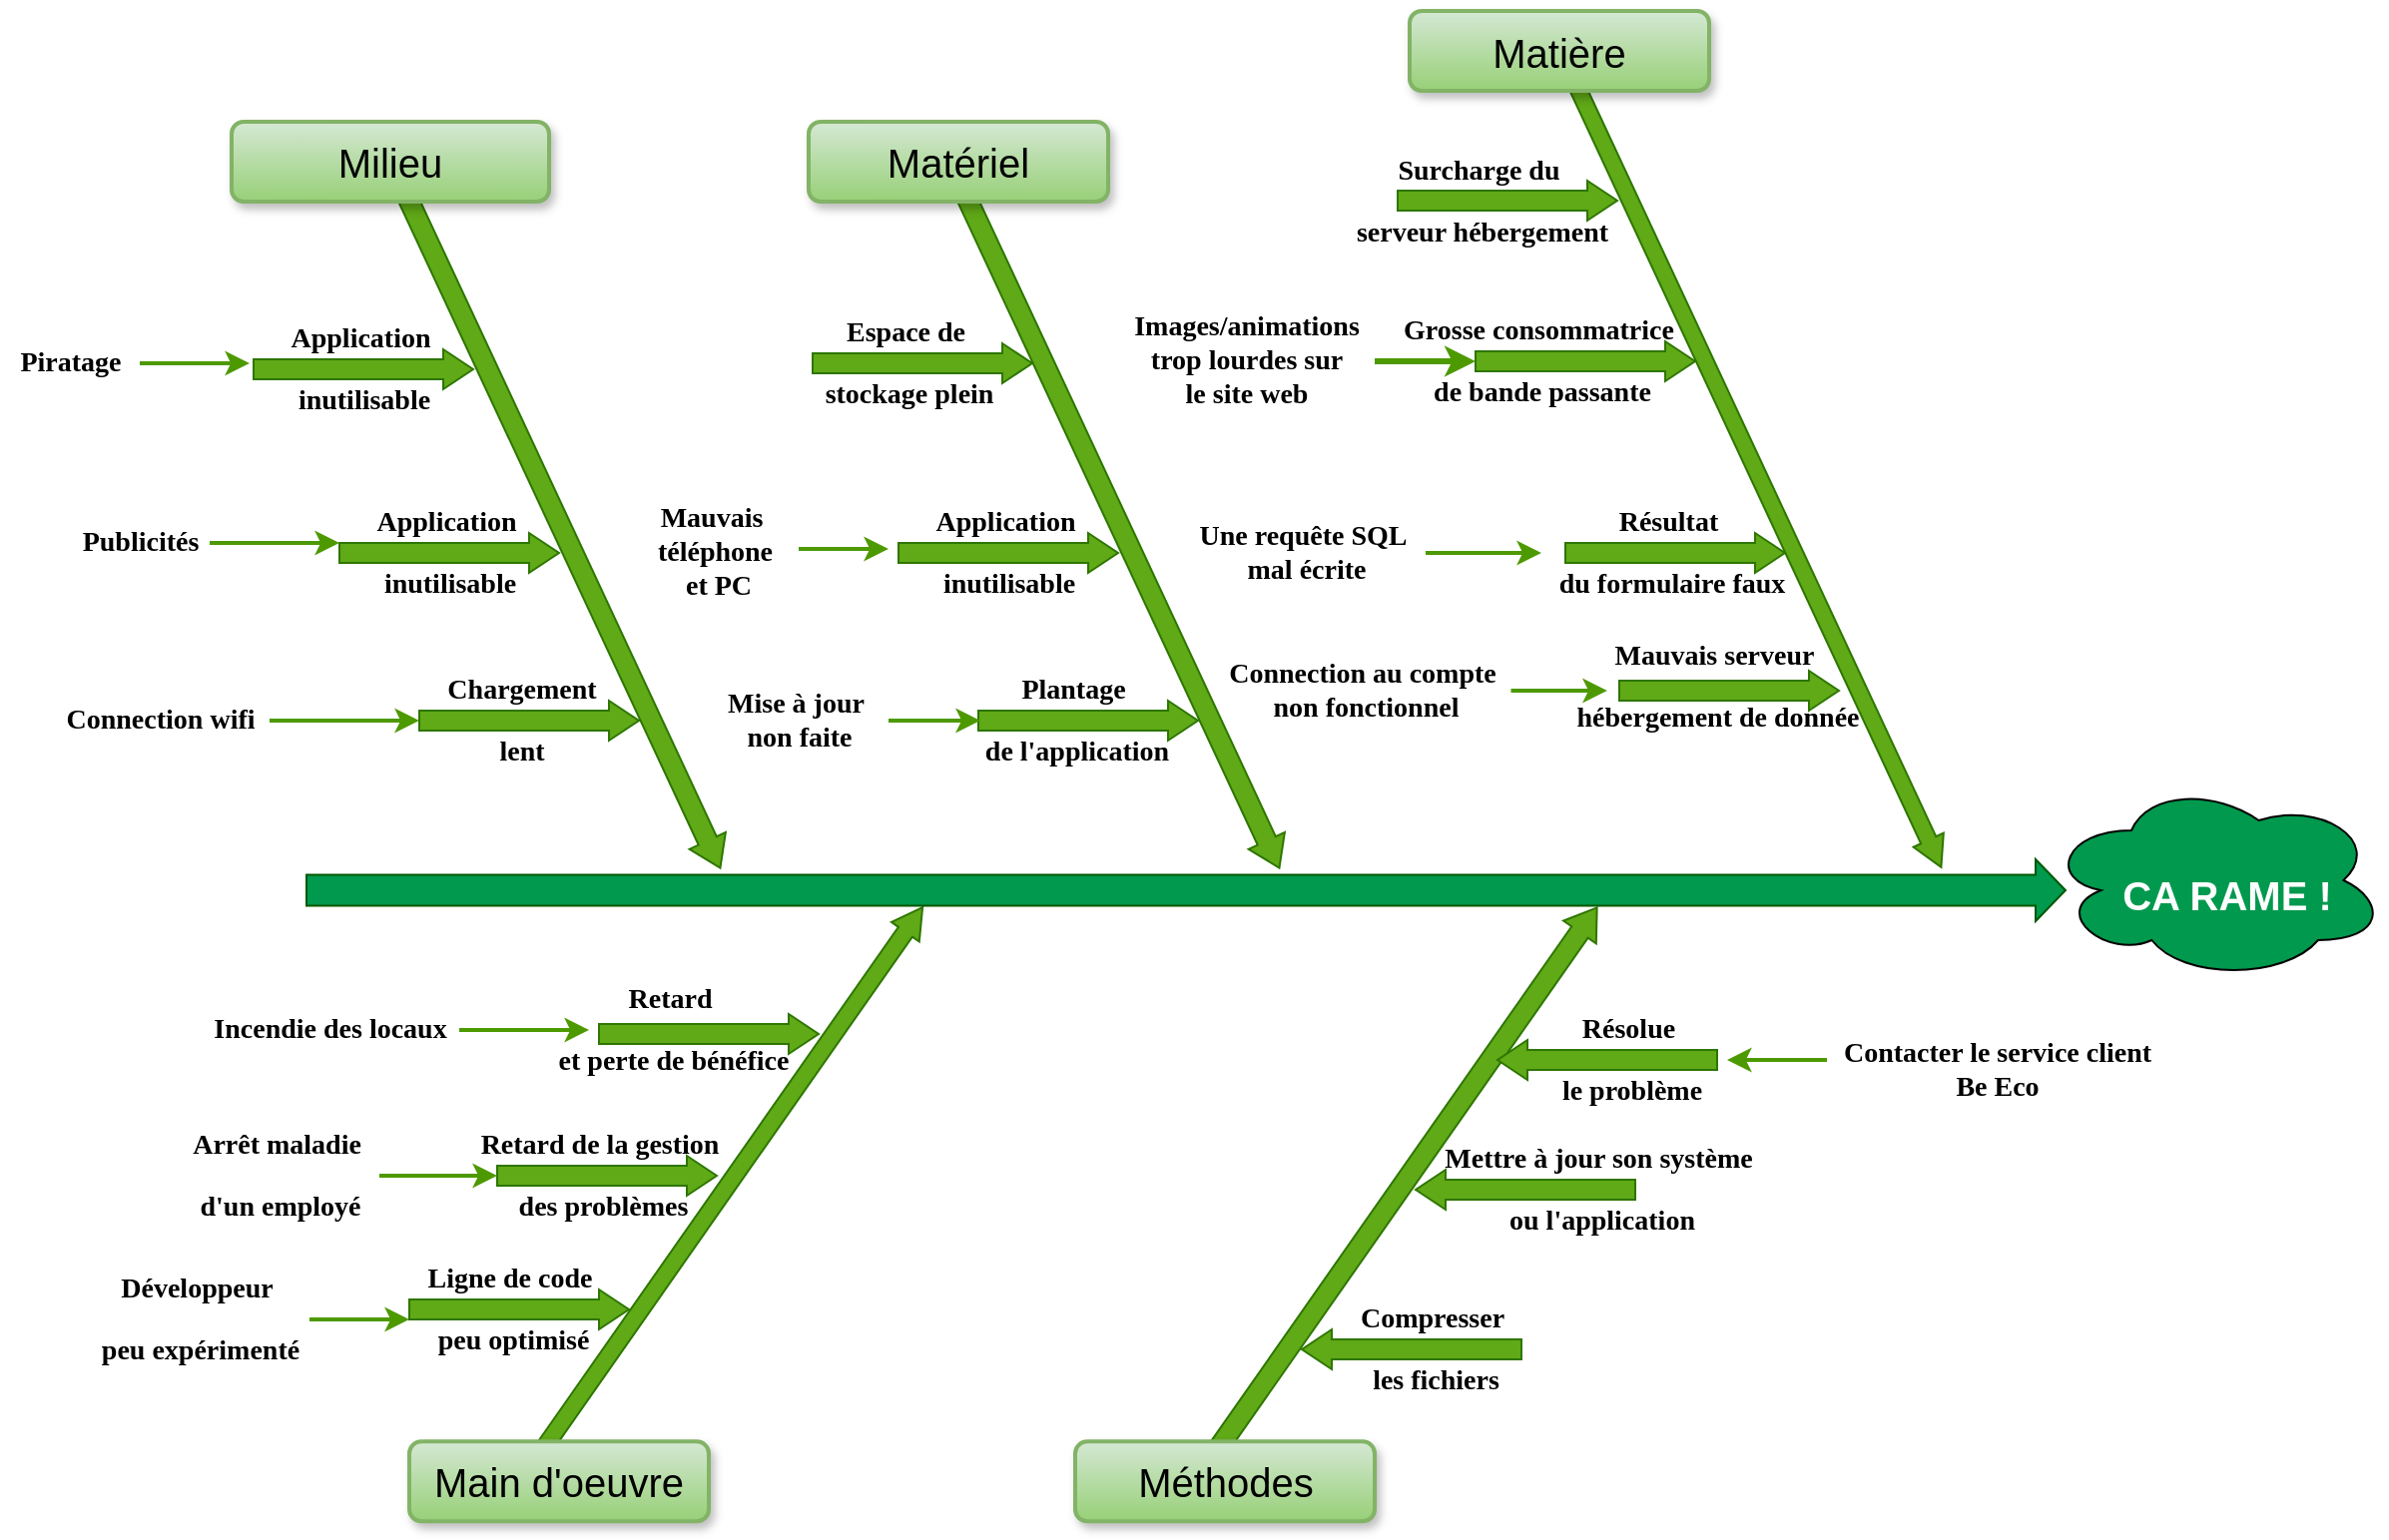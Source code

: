 <mxfile version="17.5.0" type="github">
  <diagram name="Page-1" id="b7a7eaba-c6c5-6fbe-34ae-1d3a4219ac39">
    <mxGraphModel dx="1005" dy="565" grid="1" gridSize="10" guides="1" tooltips="1" connect="1" arrows="1" fold="1" page="1" pageScale="1.5" pageWidth="1169" pageHeight="826" background="none" math="0" shadow="0">
      <root>
        <mxCell id="0" style=";html=1;" />
        <mxCell id="1" style=";html=1;" parent="0" />
        <mxCell id="yY62R9y1dSUibu5uFj24-23" value="" style="ellipse;shape=cloud;whiteSpace=wrap;html=1;shadow=0;glass=0;sketch=0;fontFamily=Times New Roman;fontSize=14;fontColor=#000000;fillColor=#00994D;" parent="1" vertex="1">
          <mxGeometry x="1160" y="570" width="170" height="100" as="geometry" />
        </mxCell>
        <mxCell id="279d4c6e8b4f5ae2-2" value="" style="html=1;shadow=0;dashed=0;align=center;verticalAlign=middle;shape=mxgraph.arrows2.arrow;dy=0.5;dx=15;direction=north;notch=0;rounded=0;strokeWidth=1;fontSize=20;rotation=35;fillColor=#60a917;fontColor=#ffffff;strokeColor=#2D7600;" parent="1" vertex="1">
          <mxGeometry x="494.2" y="603.81" width="17" height="329" as="geometry" />
        </mxCell>
        <mxCell id="279d4c6e8b4f5ae2-4" value="" style="html=1;shadow=0;dashed=0;align=center;verticalAlign=middle;shape=mxgraph.arrows2.arrow;dy=0.5;dx=15;direction=north;notch=0;rounded=0;strokeWidth=1;fontSize=20;rotation=35;fillColor=#60a917;fontColor=#ffffff;strokeColor=#2D7600;" parent="1" vertex="1">
          <mxGeometry x="827.89" y="603.14" width="20" height="338" as="geometry" />
        </mxCell>
        <mxCell id="279d4c6e8b4f5ae2-5" value="" style="html=1;shadow=0;align=center;verticalAlign=middle;shape=mxgraph.arrows2.arrow;dy=0.5;dx=15;direction=north;notch=0;rounded=0;strokeWidth=1;fontSize=20;rotation=90;fillColor=#00994D;fontColor=#ffffff;strokeColor=#005700;sketch=0;" parent="1" vertex="1">
          <mxGeometry x="713.5" y="184.5" width="31" height="881" as="geometry" />
        </mxCell>
        <mxCell id="279d4c6e8b4f5ae2-6" value="" style="html=1;shadow=0;dashed=0;align=center;verticalAlign=middle;shape=mxgraph.arrows2.arrow;dy=0.5;dx=15;direction=north;notch=0;rounded=0;strokeWidth=1;fontSize=20;rotation=155;fillColor=#60a917;fontColor=#ffffff;strokeColor=#2D7600;" parent="1" vertex="1">
          <mxGeometry x="406.47" y="256.32" width="20" height="375" as="geometry" />
        </mxCell>
        <mxCell id="279d4c6e8b4f5ae2-7" value="" style="html=1;shadow=0;dashed=0;align=center;verticalAlign=middle;shape=mxgraph.arrows2.arrow;dy=0.5;dx=15;direction=north;notch=0;rounded=0;strokeWidth=1;fontSize=20;rotation=155;fillColor=#60a917;fontColor=#ffffff;strokeColor=#2D7600;" parent="1" vertex="1">
          <mxGeometry x="686.66" y="257.15" width="20" height="374.14" as="geometry" />
        </mxCell>
        <mxCell id="279d4c6e8b4f5ae2-8" value="" style="html=1;shadow=0;dashed=0;align=center;verticalAlign=middle;shape=mxgraph.arrows2.arrow;dy=0.5;dx=15;direction=north;notch=0;rounded=0;strokeWidth=1;fontSize=20;rotation=155;fillColor=#60a917;fontColor=#ffffff;strokeColor=#2D7600;" parent="1" vertex="1">
          <mxGeometry x="1003.26" y="182.18" width="16.66" height="452.47" as="geometry" />
        </mxCell>
        <mxCell id="279d4c6e8b4f5ae2-9" value="Milieu" style="rounded=1;whiteSpace=wrap;html=1;shadow=1;strokeWidth=2;fontSize=20;fillColor=#d5e8d4;gradientColor=#97d077;strokeColor=#82b366;" parent="1" vertex="1">
          <mxGeometry x="251.0" y="240" width="159" height="40" as="geometry" />
        </mxCell>
        <mxCell id="279d4c6e8b4f5ae2-10" value="Matériel" style="rounded=1;whiteSpace=wrap;html=1;shadow=1;strokeWidth=2;fontSize=20;fillColor=#d5e8d4;gradientColor=#97d077;strokeColor=#82b366;" parent="1" vertex="1">
          <mxGeometry x="540" y="240" width="150" height="40" as="geometry" />
        </mxCell>
        <mxCell id="279d4c6e8b4f5ae2-11" value="Matière" style="rounded=1;whiteSpace=wrap;html=1;shadow=1;strokeWidth=2;fontSize=20;fillColor=#d5e8d4;gradientColor=#97d077;strokeColor=#82b366;" parent="1" vertex="1">
          <mxGeometry x="841" y="184.5" width="150" height="40" as="geometry" />
        </mxCell>
        <mxCell id="279d4c6e8b4f5ae2-12" value="Main d&#39;oeuvre" style="rounded=1;whiteSpace=wrap;html=1;shadow=1;strokeWidth=2;fontSize=20;fillColor=#d5e8d4;gradientColor=#97d077;strokeColor=#82b366;" parent="1" vertex="1">
          <mxGeometry x="340" y="901.14" width="150" height="40" as="geometry" />
        </mxCell>
        <mxCell id="279d4c6e8b4f5ae2-14" value="Méthodes" style="rounded=1;whiteSpace=wrap;html=1;shadow=1;strokeWidth=2;fontSize=20;fillColor=#d5e8d4;gradientColor=#97d077;strokeColor=#82b366;" parent="1" vertex="1">
          <mxGeometry x="673.5" y="901.14" width="150" height="40" as="geometry" />
        </mxCell>
        <mxCell id="279d4c6e8b4f5ae2-16" value="Event 1" style="html=1;shadow=0;dashed=0;align=center;verticalAlign=middle;shape=mxgraph.arrows2.arrow;dy=0.5;dx=15;direction=north;notch=0;rounded=0;strokeWidth=1;fontSize=20;rotation=90;horizontal=0;labelPosition=left;verticalLabelPosition=middle;fillColor=#60a917;fontColor=#ffffff;strokeColor=#2D7600;" parent="1" vertex="1">
          <mxGeometry x="350" y="401" width="20" height="110" as="geometry" />
        </mxCell>
        <mxCell id="279d4c6e8b4f5ae2-17" value="Event 2" style="html=1;shadow=0;dashed=0;align=center;verticalAlign=middle;shape=mxgraph.arrows2.arrow;dy=0.5;dx=15;direction=north;notch=0;rounded=0;strokeWidth=1;fontSize=20;rotation=90;horizontal=0;labelPosition=left;verticalLabelPosition=middle;fillColor=#60a917;fontColor=#ffffff;strokeColor=#2D7600;" parent="1" vertex="1">
          <mxGeometry x="630" y="401" width="20" height="110" as="geometry" />
        </mxCell>
        <mxCell id="279d4c6e8b4f5ae2-18" value="Event 3" style="html=1;shadow=0;dashed=0;align=center;verticalAlign=middle;shape=mxgraph.arrows2.arrow;dy=0.5;dx=15;direction=north;notch=0;rounded=0;strokeWidth=1;fontSize=20;rotation=90;horizontal=0;labelPosition=left;verticalLabelPosition=middle;fillColor=#60a917;fontColor=#ffffff;strokeColor=#2D7600;" parent="1" vertex="1">
          <mxGeometry x="964" y="401" width="20" height="110" as="geometry" />
        </mxCell>
        <mxCell id="279d4c6e8b4f5ae2-19" value="Event 10" style="html=1;shadow=0;dashed=0;align=center;verticalAlign=middle;shape=mxgraph.arrows2.arrow;dy=0.5;dx=15;direction=north;notch=0;rounded=0;strokeWidth=1;fontSize=20;rotation=90;horizontal=0;labelPosition=left;verticalLabelPosition=middle;fillColor=#60a917;fontColor=#ffffff;strokeColor=#2D7600;" parent="1" vertex="1">
          <mxGeometry x="429" y="713" width="20" height="110" as="geometry" />
        </mxCell>
        <mxCell id="279d4c6e8b4f5ae2-21" value="Event 12" style="html=1;shadow=0;dashed=0;align=center;verticalAlign=middle;shape=mxgraph.arrows2.arrow;dy=0.5;dx=15;direction=north;notch=0;rounded=0;strokeWidth=1;fontSize=20;rotation=-90;horizontal=0;labelPosition=left;verticalLabelPosition=middle;fillColor=#60a917;fontColor=#ffffff;strokeColor=#2D7600;" parent="1" vertex="1">
          <mxGeometry x="889" y="720" width="20" height="110" as="geometry" />
        </mxCell>
        <mxCell id="279d4c6e8b4f5ae2-22" value="Event 4" style="html=1;shadow=0;dashed=0;align=center;verticalAlign=middle;shape=mxgraph.arrows2.arrow;dy=0.5;dx=15;direction=north;notch=0;rounded=0;strokeWidth=1;fontSize=20;rotation=90;horizontal=0;labelPosition=left;verticalLabelPosition=middle;fillColor=#60a917;fontColor=#ffffff;strokeColor=#2D7600;" parent="1" vertex="1">
          <mxGeometry x="390" y="485" width="20" height="110" as="geometry" />
        </mxCell>
        <mxCell id="279d4c6e8b4f5ae2-23" value="Event 5" style="html=1;shadow=0;dashed=0;align=center;verticalAlign=middle;shape=mxgraph.arrows2.arrow;dy=0.5;dx=15;direction=north;notch=0;rounded=0;strokeWidth=1;fontSize=20;rotation=90;horizontal=0;labelPosition=left;verticalLabelPosition=middle;fillColor=#60a917;fontColor=#ffffff;strokeColor=#2D7600;" parent="1" vertex="1">
          <mxGeometry x="670" y="485" width="20" height="110" as="geometry" />
        </mxCell>
        <mxCell id="279d4c6e8b4f5ae2-24" value="Event 6" style="html=1;shadow=0;dashed=0;align=center;verticalAlign=middle;shape=mxgraph.arrows2.arrow;dy=0.5;dx=15;direction=north;notch=0;rounded=0;strokeWidth=1;fontSize=20;rotation=90;horizontal=0;labelPosition=left;verticalLabelPosition=middle;fillColor=#60a917;fontColor=#ffffff;strokeColor=#2D7600;" parent="1" vertex="1">
          <mxGeometry x="991" y="470" width="20" height="110" as="geometry" />
        </mxCell>
        <mxCell id="279d4c6e8b4f5ae2-25" value="Event 7" style="html=1;shadow=0;dashed=0;align=center;verticalAlign=middle;shape=mxgraph.arrows2.arrow;dy=0.5;dx=15;direction=north;notch=0;rounded=0;strokeWidth=1;fontSize=20;rotation=90;horizontal=0;labelPosition=left;verticalLabelPosition=middle;fillColor=#60a917;fontColor=#ffffff;strokeColor=#2D7600;" parent="1" vertex="1">
          <mxGeometry x="480" y="642" width="20" height="110" as="geometry" />
        </mxCell>
        <mxCell id="279d4c6e8b4f5ae2-27" value="Event 9" style="html=1;shadow=0;dashed=0;align=center;verticalAlign=middle;shape=mxgraph.arrows2.arrow;dy=0.5;dx=15;direction=north;notch=0;rounded=0;strokeWidth=1;fontSize=20;rotation=-90;horizontal=0;labelPosition=left;verticalLabelPosition=middle;fillColor=#60a917;fontColor=#ffffff;strokeColor=#2D7600;" parent="1" vertex="1">
          <mxGeometry x="930" y="655" width="20" height="110" as="geometry" />
        </mxCell>
        <mxCell id="yY62R9y1dSUibu5uFj24-2" value="&lt;h3&gt;&lt;font color=&quot;#ffffff&quot; style=&quot;font-size: 20px&quot;&gt;CA RAME !&lt;/font&gt;&lt;/h3&gt;" style="text;html=1;resizable=0;autosize=1;align=center;verticalAlign=middle;points=[];fillColor=none;strokeColor=none;rounded=0;shadow=0;glass=0;sketch=0;" parent="1" vertex="1">
          <mxGeometry x="1190" y="602" width="120" height="50" as="geometry" />
        </mxCell>
        <mxCell id="yY62R9y1dSUibu5uFj24-33" style="edgeStyle=orthogonalEdgeStyle;rounded=0;orthogonalLoop=1;jettySize=auto;html=1;entryX=0;entryY=0;entryDx=0;entryDy=5;entryPerimeter=0;fontFamily=Times New Roman;fontSize=14;fontColor=#000000;strokeColor=#4D9900;strokeWidth=2;" parent="1" source="yY62R9y1dSUibu5uFj24-8" target="279d4c6e8b4f5ae2-16" edge="1">
          <mxGeometry relative="1" as="geometry" />
        </mxCell>
        <mxCell id="yY62R9y1dSUibu5uFj24-8" value="&lt;h3 style=&quot;font-size: 14px;&quot;&gt;&lt;font style=&quot;font-size: 14px;&quot;&gt;Publicités&lt;/font&gt;&lt;/h3&gt;" style="text;html=1;resizable=0;autosize=1;align=center;verticalAlign=middle;points=[];fillColor=none;strokeColor=none;rounded=0;shadow=0;glass=0;sketch=0;fontColor=#000000;fontSize=14;fontStyle=0;fontFamily=Times New Roman;labelBorderColor=none;strokeWidth=15;" parent="1" vertex="1">
          <mxGeometry x="170" y="426" width="70" height="50" as="geometry" />
        </mxCell>
        <mxCell id="yY62R9y1dSUibu5uFj24-9" value="&lt;h3 style=&quot;font-size: 14px&quot;&gt;&lt;font style=&quot;font-size: 14px&quot;&gt;Application&amp;nbsp;&lt;/font&gt;&lt;/h3&gt;&lt;h3 style=&quot;font-size: 14px&quot;&gt;&lt;font style=&quot;font-size: 14px&quot;&gt;inutilisable&lt;/font&gt;&lt;/h3&gt;" style="text;html=1;resizable=0;autosize=1;align=center;verticalAlign=middle;points=[];fillColor=none;strokeColor=none;rounded=0;shadow=0;glass=0;sketch=0;fontColor=#000000;fontSize=14;fontFamily=Times New Roman;" parent="1" vertex="1">
          <mxGeometry x="315" y="416" width="90" height="80" as="geometry" />
        </mxCell>
        <mxCell id="yY62R9y1dSUibu5uFj24-34" style="edgeStyle=orthogonalEdgeStyle;rounded=0;orthogonalLoop=1;jettySize=auto;html=1;fontFamily=Times New Roman;fontSize=14;fontColor=#000000;strokeColor=#4D9900;strokeWidth=2;entryX=0;entryY=0.5;entryDx=0;entryDy=0;entryPerimeter=0;" parent="1" source="yY62R9y1dSUibu5uFj24-11" target="279d4c6e8b4f5ae2-22" edge="1">
          <mxGeometry relative="1" as="geometry">
            <mxPoint x="340" y="540.0" as="targetPoint" />
          </mxGeometry>
        </mxCell>
        <mxCell id="yY62R9y1dSUibu5uFj24-11" value="&lt;h3 style=&quot;font-size: 14px&quot;&gt;&lt;font style=&quot;font-size: 14px&quot;&gt;Connection&amp;nbsp;&lt;/font&gt;wifi&lt;/h3&gt;" style="text;html=1;resizable=0;autosize=1;align=center;verticalAlign=middle;points=[];fillColor=none;strokeColor=none;rounded=0;shadow=0;glass=0;sketch=0;fontColor=#000000;fontSize=14;fontFamily=Times New Roman;" parent="1" vertex="1">
          <mxGeometry x="160" y="515" width="110" height="50" as="geometry" />
        </mxCell>
        <mxCell id="yY62R9y1dSUibu5uFj24-12" value="&lt;h3 style=&quot;font-size: 14px&quot;&gt;Chargement&lt;/h3&gt;&lt;h3 style=&quot;font-size: 14px&quot;&gt;lent&lt;/h3&gt;" style="text;html=1;resizable=0;autosize=1;align=center;verticalAlign=middle;points=[];fillColor=none;strokeColor=none;rounded=0;shadow=0;glass=0;sketch=0;fontColor=#000000;fontSize=14;fontFamily=Times New Roman;" parent="1" vertex="1">
          <mxGeometry x="351" y="500" width="90" height="80" as="geometry" />
        </mxCell>
        <mxCell id="yY62R9y1dSUibu5uFj24-45" style="edgeStyle=orthogonalEdgeStyle;rounded=0;orthogonalLoop=1;jettySize=auto;html=1;fontFamily=Times New Roman;fontSize=7;fontColor=#66CC00;strokeColor=#4D9900;strokeWidth=2;" parent="1" source="yY62R9y1dSUibu5uFj24-14" edge="1">
          <mxGeometry relative="1" as="geometry">
            <mxPoint x="580" y="454" as="targetPoint" />
          </mxGeometry>
        </mxCell>
        <mxCell id="yY62R9y1dSUibu5uFj24-14" value="&#xa;Mauvais  &#xa;téléphone &#xa;et PC&#xa;" style="text;resizable=0;autosize=1;align=center;verticalAlign=middle;points=[];fillColor=none;strokeColor=none;rounded=0;shadow=0;glass=0;sketch=0;fontColor=#000000;fontSize=14;spacing=0;fontFamily=Times New Roman;horizontal=1;labelBackgroundColor=none;fontStyle=1" parent="1" vertex="1">
          <mxGeometry x="455" y="419" width="80" height="70" as="geometry" />
        </mxCell>
        <mxCell id="yY62R9y1dSUibu5uFj24-15" value="&lt;h3 style=&quot;font-size: 14px&quot;&gt;&lt;font style=&quot;font-size: 14px&quot;&gt;Application&amp;nbsp;&lt;/font&gt;&lt;/h3&gt;&lt;h3 style=&quot;font-size: 14px&quot;&gt;&lt;font style=&quot;font-size: 14px&quot;&gt;inutilisable&lt;/font&gt;&lt;/h3&gt;" style="text;html=1;resizable=0;autosize=1;align=center;verticalAlign=middle;points=[];fillColor=none;strokeColor=none;rounded=0;shadow=0;glass=0;sketch=0;fontColor=#000000;fontSize=14;fontFamily=Times New Roman;" parent="1" vertex="1">
          <mxGeometry x="595" y="416" width="90" height="80" as="geometry" />
        </mxCell>
        <mxCell id="yY62R9y1dSUibu5uFj24-19" value="&lt;h3 style=&quot;font-size: 14px&quot;&gt;&lt;br&gt;&lt;/h3&gt;" style="text;html=1;resizable=0;autosize=1;align=center;verticalAlign=middle;points=[];fillColor=none;strokeColor=none;rounded=0;shadow=0;glass=0;sketch=0;fontColor=#000000;fontSize=14;fontFamily=Times New Roman;" parent="1" vertex="1">
          <mxGeometry x="664" y="515" width="20" height="50" as="geometry" />
        </mxCell>
        <mxCell id="yY62R9y1dSUibu5uFj24-43" style="edgeStyle=orthogonalEdgeStyle;rounded=0;orthogonalLoop=1;jettySize=auto;html=1;fontFamily=Times New Roman;fontSize=7;fontColor=#66CC00;strokeColor=#4D9900;strokeWidth=2;" parent="1" source="yY62R9y1dSUibu5uFj24-21" target="yY62R9y1dSUibu5uFj24-22" edge="1">
          <mxGeometry relative="1" as="geometry">
            <mxPoint x="900" y="456" as="targetPoint" />
          </mxGeometry>
        </mxCell>
        <mxCell id="yY62R9y1dSUibu5uFj24-21" value="Une requête SQL&amp;nbsp;&lt;br&gt;mal écrite" style="text;resizable=0;autosize=1;align=center;verticalAlign=middle;points=[];fillColor=none;strokeColor=none;rounded=0;shadow=0;glass=0;sketch=0;fontColor=#000000;fontSize=14;fontStyle=1;fontFamily=Times New Roman;labelBorderColor=none;html=1;" parent="1" vertex="1">
          <mxGeometry x="729" y="436" width="120" height="40" as="geometry" />
        </mxCell>
        <mxCell id="yY62R9y1dSUibu5uFj24-22" value="&lt;h3 style=&quot;font-size: 14px&quot;&gt;Résultat&amp;nbsp;&lt;/h3&gt;&lt;h3 style=&quot;font-size: 14px&quot;&gt;du formulaire faux&lt;/h3&gt;" style="text;html=1;resizable=0;autosize=1;align=center;verticalAlign=middle;points=[];fillColor=none;strokeColor=none;rounded=0;shadow=0;glass=0;sketch=0;fontColor=#000000;fontSize=14;fontFamily=Times New Roman;" parent="1" vertex="1">
          <mxGeometry x="907" y="416" width="130" height="80" as="geometry" />
        </mxCell>
        <mxCell id="yY62R9y1dSUibu5uFj24-24" value="&lt;h3 style=&quot;font-size: 14px&quot;&gt;Plantage&amp;nbsp;&lt;/h3&gt;&lt;h3 style=&quot;font-size: 14px&quot;&gt;de l&#39;application&lt;/h3&gt;" style="text;html=1;resizable=0;autosize=1;align=center;verticalAlign=middle;points=[];fillColor=none;strokeColor=none;rounded=0;shadow=0;glass=0;sketch=0;fontColor=#000000;fontSize=14;fontFamily=Times New Roman;" parent="1" vertex="1">
          <mxGeometry x="619" y="500" width="110" height="80" as="geometry" />
        </mxCell>
        <mxCell id="yY62R9y1dSUibu5uFj24-38" style="edgeStyle=orthogonalEdgeStyle;rounded=0;orthogonalLoop=1;jettySize=auto;html=1;entryX=0.009;entryY=0.5;entryDx=0;entryDy=0;entryPerimeter=0;fontFamily=Times New Roman;fontSize=14;fontColor=#000000;strokeColor=#4D9900;strokeWidth=2;" parent="1" source="yY62R9y1dSUibu5uFj24-25" edge="1">
          <mxGeometry relative="1" as="geometry">
            <mxPoint x="586" y="540.0" as="sourcePoint" />
            <mxPoint x="625.99" y="540.0" as="targetPoint" />
          </mxGeometry>
        </mxCell>
        <mxCell id="yY62R9y1dSUibu5uFj24-25" value="Mise à jour&amp;nbsp;&lt;br&gt;non faite" style="text;resizable=0;autosize=1;align=center;verticalAlign=middle;points=[];fillColor=none;strokeColor=none;rounded=0;shadow=0;glass=0;sketch=0;fontColor=#000000;fontSize=14;fontFamily=Times New Roman;html=1;fontStyle=1" parent="1" vertex="1">
          <mxGeometry x="490" y="520" width="90" height="40" as="geometry" />
        </mxCell>
        <mxCell id="yY62R9y1dSUibu5uFj24-46" value="&lt;h3 style=&quot;font-size: 14px&quot;&gt;Mauvais serveur&amp;nbsp;&lt;/h3&gt;&lt;h3 style=&quot;font-size: 14px&quot;&gt;hébergement de donnée&lt;/h3&gt;" style="text;html=1;resizable=0;autosize=1;align=center;verticalAlign=middle;points=[];fillColor=none;strokeColor=none;rounded=0;shadow=0;glass=0;sketch=0;fontColor=#000000;fontSize=14;fontFamily=Times New Roman;" parent="1" vertex="1">
          <mxGeometry x="915" y="483" width="160" height="80" as="geometry" />
        </mxCell>
        <mxCell id="yY62R9y1dSUibu5uFj24-48" style="edgeStyle=orthogonalEdgeStyle;rounded=0;orthogonalLoop=1;jettySize=auto;html=1;entryX=0.156;entryY=0.525;entryDx=0;entryDy=0;entryPerimeter=0;fontFamily=Times New Roman;fontSize=7;fontColor=#66CC00;strokeColor=#4D9900;strokeWidth=2;" parent="1" source="yY62R9y1dSUibu5uFj24-47" target="yY62R9y1dSUibu5uFj24-46" edge="1">
          <mxGeometry relative="1" as="geometry" />
        </mxCell>
        <mxCell id="yY62R9y1dSUibu5uFj24-47" value="Connection au compte&lt;br&gt;&amp;nbsp;non fonctionnel" style="text;resizable=0;autosize=1;align=center;verticalAlign=middle;points=[];fillColor=none;strokeColor=none;rounded=0;shadow=0;glass=0;sketch=0;fontColor=#000000;fontSize=14;fontStyle=1;fontFamily=Times New Roman;labelBorderColor=none;html=1;" parent="1" vertex="1">
          <mxGeometry x="741.75" y="505" width="150" height="40" as="geometry" />
        </mxCell>
        <mxCell id="yY62R9y1dSUibu5uFj24-50" style="edgeStyle=orthogonalEdgeStyle;rounded=0;orthogonalLoop=1;jettySize=auto;html=1;fontFamily=Times New Roman;fontSize=7;fontColor=#66CC00;strokeColor=#4D9900;strokeWidth=2;" parent="1" edge="1">
          <mxGeometry relative="1" as="geometry">
            <mxPoint x="1000" y="710" as="targetPoint" />
            <mxPoint x="1050" y="710" as="sourcePoint" />
          </mxGeometry>
        </mxCell>
        <mxCell id="yY62R9y1dSUibu5uFj24-49" value="Contacter le service client &lt;br&gt;Be Eco" style="text;resizable=0;autosize=1;align=center;verticalAlign=middle;points=[];fillColor=none;strokeColor=none;rounded=0;shadow=0;glass=0;sketch=0;fontColor=#000000;fontSize=14;fontStyle=1;fontFamily=Times New Roman;labelBorderColor=none;html=1;" parent="1" vertex="1">
          <mxGeometry x="1050" y="695" width="170" height="40" as="geometry" />
        </mxCell>
        <mxCell id="yY62R9y1dSUibu5uFj24-51" value="&lt;h3 style=&quot;font-size: 14px&quot;&gt;Résolue&amp;nbsp;&lt;/h3&gt;&lt;h3 style=&quot;font-size: 14px&quot;&gt;le problème&lt;/h3&gt;" style="text;html=1;resizable=0;autosize=1;align=center;verticalAlign=middle;points=[];fillColor=none;strokeColor=none;rounded=0;shadow=0;glass=0;sketch=0;fontColor=#000000;fontSize=14;fontFamily=Times New Roman;" parent="1" vertex="1">
          <mxGeometry x="907" y="670" width="90" height="80" as="geometry" />
        </mxCell>
        <mxCell id="yY62R9y1dSUibu5uFj24-55" value="&lt;h3 style=&quot;font-size: 14px&quot;&gt;Mettre à jour son système&amp;nbsp;&lt;/h3&gt;&lt;h3 style=&quot;font-size: 14px&quot;&gt;ou l&#39;application&lt;/h3&gt;" style="text;html=1;resizable=0;autosize=1;align=center;verticalAlign=middle;points=[];fillColor=none;strokeColor=none;rounded=0;shadow=0;glass=0;sketch=0;fontColor=#000000;fontSize=14;fontFamily=Times New Roman;" parent="1" vertex="1">
          <mxGeometry x="852" y="735" width="170" height="80" as="geometry" />
        </mxCell>
        <mxCell id="yY62R9y1dSUibu5uFj24-64" style="edgeStyle=orthogonalEdgeStyle;rounded=0;orthogonalLoop=1;jettySize=auto;html=1;entryX=0;entryY=0.5;entryDx=0;entryDy=0;entryPerimeter=0;fontFamily=Times New Roman;fontSize=7;fontColor=#66CC00;strokeColor=#4D9900;strokeWidth=2;" parent="1" source="yY62R9y1dSUibu5uFj24-62" target="279d4c6e8b4f5ae2-19" edge="1">
          <mxGeometry relative="1" as="geometry" />
        </mxCell>
        <mxCell id="yY62R9y1dSUibu5uFj24-62" value="&lt;h3 style=&quot;font-size: 14px&quot;&gt;Arrêt maladie&amp;nbsp;&lt;/h3&gt;&lt;h3 style=&quot;font-size: 14px&quot;&gt;d&#39;un employé&lt;/h3&gt;" style="text;html=1;resizable=0;autosize=1;align=center;verticalAlign=middle;points=[];fillColor=none;strokeColor=none;rounded=0;shadow=0;glass=0;sketch=0;fontColor=#000000;fontSize=14;fontFamily=Times New Roman;" parent="1" vertex="1">
          <mxGeometry x="225" y="728" width="100" height="80" as="geometry" />
        </mxCell>
        <mxCell id="yY62R9y1dSUibu5uFj24-65" value="&lt;h3 style=&quot;font-size: 14px&quot;&gt;Retard de la gestion&lt;/h3&gt;&lt;h3 style=&quot;font-size: 14px&quot;&gt;&amp;nbsp;des problèmes&lt;/h3&gt;" style="text;html=1;resizable=0;autosize=1;align=center;verticalAlign=middle;points=[];fillColor=none;strokeColor=none;rounded=0;shadow=0;glass=0;sketch=0;fontColor=#000000;fontSize=14;fontFamily=Times New Roman;" parent="1" vertex="1">
          <mxGeometry x="370" y="728.31" width="130" height="80" as="geometry" />
        </mxCell>
        <mxCell id="UiCMqV3Zl1BZWiQil4b0-5" value="Event 7" style="html=1;shadow=0;dashed=0;align=center;verticalAlign=middle;shape=mxgraph.arrows2.arrow;dy=0.5;dx=15;direction=north;notch=0;rounded=0;strokeWidth=1;fontSize=20;rotation=90;horizontal=0;labelPosition=left;verticalLabelPosition=middle;fillColor=#60a917;fontColor=#ffffff;strokeColor=#2D7600;" parent="1" vertex="1">
          <mxGeometry x="307" y="309" width="20" height="110" as="geometry" />
        </mxCell>
        <mxCell id="UiCMqV3Zl1BZWiQil4b0-7" value="&lt;h3 style=&quot;font-size: 14px&quot;&gt;&lt;br&gt;&lt;/h3&gt;" style="text;html=1;resizable=0;autosize=1;align=center;verticalAlign=middle;points=[];fillColor=none;strokeColor=none;rounded=0;shadow=0;glass=0;sketch=0;fontColor=#000000;fontSize=14;fontStyle=0;fontFamily=Times New Roman;labelBorderColor=none;strokeWidth=15;" parent="1" vertex="1">
          <mxGeometry x="205" y="436" width="20" height="50" as="geometry" />
        </mxCell>
        <mxCell id="UiCMqV3Zl1BZWiQil4b0-8" value="Event 7" style="html=1;shadow=0;dashed=0;align=center;verticalAlign=middle;shape=mxgraph.arrows2.arrow;dy=0.5;dx=15;direction=north;notch=0;rounded=0;strokeWidth=1;fontSize=20;rotation=90;horizontal=0;labelPosition=left;verticalLabelPosition=middle;fillColor=#60a917;fontColor=#ffffff;strokeColor=#2D7600;" parent="1" vertex="1">
          <mxGeometry x="587" y="306" width="20" height="110" as="geometry" />
        </mxCell>
        <mxCell id="UiCMqV3Zl1BZWiQil4b0-14" value="&lt;h3 style=&quot;font-size: 14px&quot;&gt;Espace de&amp;nbsp;&lt;/h3&gt;&lt;h3 style=&quot;font-size: 14px&quot;&gt;stockage plein&lt;/h3&gt;" style="text;html=1;resizable=0;autosize=1;align=center;verticalAlign=middle;points=[];fillColor=none;strokeColor=none;rounded=0;shadow=0;glass=0;sketch=0;fontColor=#000000;fontSize=14;fontFamily=Times New Roman;" parent="1" vertex="1">
          <mxGeometry x="540" y="321" width="100" height="80" as="geometry" />
        </mxCell>
        <mxCell id="UiCMqV3Zl1BZWiQil4b0-15" value="&lt;h3 style=&quot;font-size: 14px&quot;&gt;&lt;font style=&quot;font-size: 14px&quot;&gt;Application&amp;nbsp;&lt;/font&gt;&lt;/h3&gt;&lt;h3 style=&quot;font-size: 14px&quot;&gt;&lt;font style=&quot;font-size: 14px&quot;&gt;inutilisable&lt;/font&gt;&lt;/h3&gt;" style="text;html=1;resizable=0;autosize=1;align=center;verticalAlign=middle;points=[];fillColor=none;strokeColor=none;rounded=0;shadow=0;glass=0;sketch=0;fontColor=#000000;fontSize=14;fontFamily=Times New Roman;" parent="1" vertex="1">
          <mxGeometry x="272" y="324" width="90" height="80" as="geometry" />
        </mxCell>
        <mxCell id="UiCMqV3Zl1BZWiQil4b0-17" style="edgeStyle=orthogonalEdgeStyle;rounded=0;orthogonalLoop=1;jettySize=auto;html=1;strokeColor=#4D9900;strokeWidth=2;" parent="1" source="UiCMqV3Zl1BZWiQil4b0-16" edge="1">
          <mxGeometry relative="1" as="geometry">
            <mxPoint x="260" y="361" as="targetPoint" />
          </mxGeometry>
        </mxCell>
        <mxCell id="UiCMqV3Zl1BZWiQil4b0-16" value="&lt;h3 style=&quot;font-size: 14px&quot;&gt;&lt;font style=&quot;font-size: 14px&quot;&gt;Piratage&lt;/font&gt;&lt;/h3&gt;" style="text;html=1;resizable=0;autosize=1;align=center;verticalAlign=middle;points=[];fillColor=none;strokeColor=none;rounded=0;shadow=0;glass=0;sketch=0;fontColor=#000000;fontSize=14;fontStyle=0;fontFamily=Times New Roman;labelBorderColor=none;strokeWidth=15;" parent="1" vertex="1">
          <mxGeometry x="135" y="336" width="70" height="50" as="geometry" />
        </mxCell>
        <mxCell id="UiCMqV3Zl1BZWiQil4b0-33" style="edgeStyle=orthogonalEdgeStyle;rounded=0;orthogonalLoop=1;jettySize=auto;html=1;entryX=0.177;entryY=0.5;entryDx=0;entryDy=0;entryPerimeter=0;fontColor=none;strokeColor=#4D9900;strokeWidth=2;" parent="1" source="UiCMqV3Zl1BZWiQil4b0-23" target="UiCMqV3Zl1BZWiQil4b0-24" edge="1">
          <mxGeometry relative="1" as="geometry" />
        </mxCell>
        <mxCell id="UiCMqV3Zl1BZWiQil4b0-23" value="&lt;h3 style=&quot;font-size: 14px&quot;&gt;Incendie des locaux&lt;/h3&gt;" style="text;html=1;resizable=0;autosize=1;align=center;verticalAlign=middle;points=[];fillColor=none;strokeColor=none;rounded=0;shadow=0;glass=0;sketch=0;fontColor=#000000;fontSize=14;fontFamily=Times New Roman;" parent="1" vertex="1">
          <mxGeometry x="235" y="670" width="130" height="50" as="geometry" />
        </mxCell>
        <mxCell id="UiCMqV3Zl1BZWiQil4b0-24" value="&lt;h3 style=&quot;font-size: 14px&quot;&gt;Retard&amp;nbsp;&lt;/h3&gt;&lt;h3 style=&quot;font-size: 14px&quot;&gt;et perte de bénéfice&lt;/h3&gt;" style="text;html=1;resizable=0;autosize=1;align=center;verticalAlign=middle;points=[];fillColor=none;strokeColor=none;rounded=0;shadow=0;glass=0;sketch=0;fontColor=#000000;fontSize=14;fontFamily=Times New Roman;" parent="1" vertex="1">
          <mxGeometry x="407" y="655" width="130" height="80" as="geometry" />
        </mxCell>
        <mxCell id="UiCMqV3Zl1BZWiQil4b0-32" style="edgeStyle=orthogonalEdgeStyle;rounded=0;orthogonalLoop=1;jettySize=auto;html=1;entryX=0;entryY=0;entryDx=0;entryDy=15;entryPerimeter=0;fontColor=none;strokeColor=#4D9900;strokeWidth=2;" parent="1" source="UiCMqV3Zl1BZWiQil4b0-28" target="UiCMqV3Zl1BZWiQil4b0-31" edge="1">
          <mxGeometry relative="1" as="geometry" />
        </mxCell>
        <mxCell id="UiCMqV3Zl1BZWiQil4b0-28" value="&lt;h3 style=&quot;font-size: 14px&quot;&gt;Développeur&amp;nbsp;&lt;/h3&gt;&lt;h3 style=&quot;font-size: 14px&quot;&gt;peu expérimenté&lt;/h3&gt;" style="text;html=1;resizable=0;autosize=1;align=center;verticalAlign=middle;points=[];fillColor=none;strokeColor=none;rounded=0;shadow=0;glass=0;sketch=0;fontColor=#000000;fontSize=14;fontFamily=Times New Roman;" parent="1" vertex="1">
          <mxGeometry x="180" y="800" width="110" height="80" as="geometry" />
        </mxCell>
        <mxCell id="UiCMqV3Zl1BZWiQil4b0-30" value="&lt;h3 style=&quot;font-size: 14px&quot;&gt;Ligne de code&lt;/h3&gt;&lt;h3 style=&quot;font-size: 14px&quot;&gt;&amp;nbsp;peu optimisé&lt;/h3&gt;" style="text;html=1;resizable=0;autosize=1;align=center;verticalAlign=middle;points=[];fillColor=none;strokeColor=none;rounded=0;shadow=0;glass=0;sketch=0;fontColor=#000000;fontSize=14;fontFamily=Times New Roman;" parent="1" vertex="1">
          <mxGeometry x="340" y="795" width="100" height="80" as="geometry" />
        </mxCell>
        <mxCell id="UiCMqV3Zl1BZWiQil4b0-31" value="Event 10" style="shadow=0;dashed=0;align=center;verticalAlign=middle;shape=mxgraph.arrows2.arrow;dy=0.5;dx=15;direction=north;notch=0;rounded=0;strokeWidth=1;fontSize=20;rotation=90;horizontal=0;labelPosition=left;verticalLabelPosition=middle;fillColor=#60a917;fontColor=none;strokeColor=#2D7600;noLabel=1;" parent="1" vertex="1">
          <mxGeometry x="385" y="780" width="20" height="110" as="geometry" />
        </mxCell>
        <mxCell id="nF79IXelvPozHN8RbByV-2" value="&lt;h3 style=&quot;font-size: 14px&quot;&gt;Grosse consommatrice&amp;nbsp;&lt;/h3&gt;&lt;h3 style=&quot;font-size: 14px&quot;&gt;de bande passante&lt;/h3&gt;" style="text;html=1;resizable=0;autosize=1;align=center;verticalAlign=middle;points=[];fillColor=none;strokeColor=none;rounded=0;shadow=0;glass=0;sketch=0;fontColor=#000000;fontSize=14;fontFamily=Times New Roman;" vertex="1" parent="1">
          <mxGeometry x="832" y="319.5" width="150" height="80" as="geometry" />
        </mxCell>
        <mxCell id="nF79IXelvPozHN8RbByV-3" value="Event 3" style="shadow=0;dashed=0;align=center;verticalAlign=middle;shape=mxgraph.arrows2.arrow;dy=0.5;dx=15;direction=north;notch=0;rounded=0;strokeWidth=1;fontSize=20;rotation=90;horizontal=0;labelPosition=left;verticalLabelPosition=middle;fillColor=#60a917;fontColor=none;strokeColor=#2D7600;noLabel=1;" vertex="1" parent="1">
          <mxGeometry x="919" y="305" width="20" height="110" as="geometry" />
        </mxCell>
        <mxCell id="nF79IXelvPozHN8RbByV-7" style="edgeStyle=orthogonalEdgeStyle;rounded=0;orthogonalLoop=1;jettySize=auto;html=1;fontColor=none;strokeWidth=3;strokeColor=#4D9900;" edge="1" parent="1" source="nF79IXelvPozHN8RbByV-5" target="nF79IXelvPozHN8RbByV-3">
          <mxGeometry relative="1" as="geometry" />
        </mxCell>
        <mxCell id="nF79IXelvPozHN8RbByV-5" value="Images/animations&lt;br&gt;trop lourdes sur&lt;br&gt;le site web" style="text;resizable=0;autosize=1;align=center;verticalAlign=middle;points=[];fillColor=none;strokeColor=none;rounded=0;shadow=0;glass=0;sketch=0;fontColor=#000000;fontSize=14;fontStyle=1;fontFamily=Times New Roman;labelBorderColor=none;html=1;" vertex="1" parent="1">
          <mxGeometry x="693.5" y="330" width="130" height="60" as="geometry" />
        </mxCell>
        <mxCell id="nF79IXelvPozHN8RbByV-9" value="Event 3" style="shadow=0;dashed=0;align=center;verticalAlign=middle;shape=mxgraph.arrows2.arrow;dy=0.5;dx=15;direction=north;notch=0;rounded=0;strokeWidth=1;fontSize=20;rotation=90;horizontal=0;labelPosition=left;verticalLabelPosition=middle;fillColor=#60a917;fontColor=none;strokeColor=#2D7600;noLabel=1;" vertex="1" parent="1">
          <mxGeometry x="880" y="224.5" width="20" height="110" as="geometry" />
        </mxCell>
        <mxCell id="nF79IXelvPozHN8RbByV-10" value="&lt;h3 style=&quot;font-size: 14px&quot;&gt;Surcharge du&amp;nbsp;&lt;/h3&gt;&lt;h3 style=&quot;font-size: 14px&quot;&gt;serveur hébergement&lt;/h3&gt;" style="text;html=1;resizable=0;autosize=1;align=center;verticalAlign=middle;points=[];fillColor=none;strokeColor=none;rounded=0;shadow=0;glass=0;sketch=0;fontColor=#000000;fontSize=14;fontFamily=Times New Roman;" vertex="1" parent="1">
          <mxGeometry x="806.75" y="239.5" width="140" height="80" as="geometry" />
        </mxCell>
        <mxCell id="nF79IXelvPozHN8RbByV-12" value="&lt;h3 style=&quot;font-size: 14px&quot;&gt;Compresser&lt;/h3&gt;&lt;h3 style=&quot;font-size: 14px&quot;&gt;&amp;nbsp;les fichiers&lt;/h3&gt;" style="text;html=1;resizable=0;autosize=1;align=center;verticalAlign=middle;points=[];fillColor=none;strokeColor=none;rounded=0;shadow=0;glass=0;sketch=0;fontColor=#000000;fontSize=14;fontFamily=Times New Roman;" vertex="1" parent="1">
          <mxGeometry x="806.75" y="815" width="90" height="80" as="geometry" />
        </mxCell>
        <mxCell id="nF79IXelvPozHN8RbByV-14" value="Event 12" style="shadow=0;dashed=0;align=center;verticalAlign=middle;shape=mxgraph.arrows2.arrow;dy=0.5;dx=15;direction=north;notch=0;rounded=0;strokeWidth=1;fontSize=20;rotation=-90;horizontal=0;labelPosition=left;verticalLabelPosition=middle;fillColor=#60a917;fontColor=none;strokeColor=#2D7600;noLabel=1;" vertex="1" parent="1">
          <mxGeometry x="832" y="800" width="20" height="110" as="geometry" />
        </mxCell>
      </root>
    </mxGraphModel>
  </diagram>
</mxfile>
